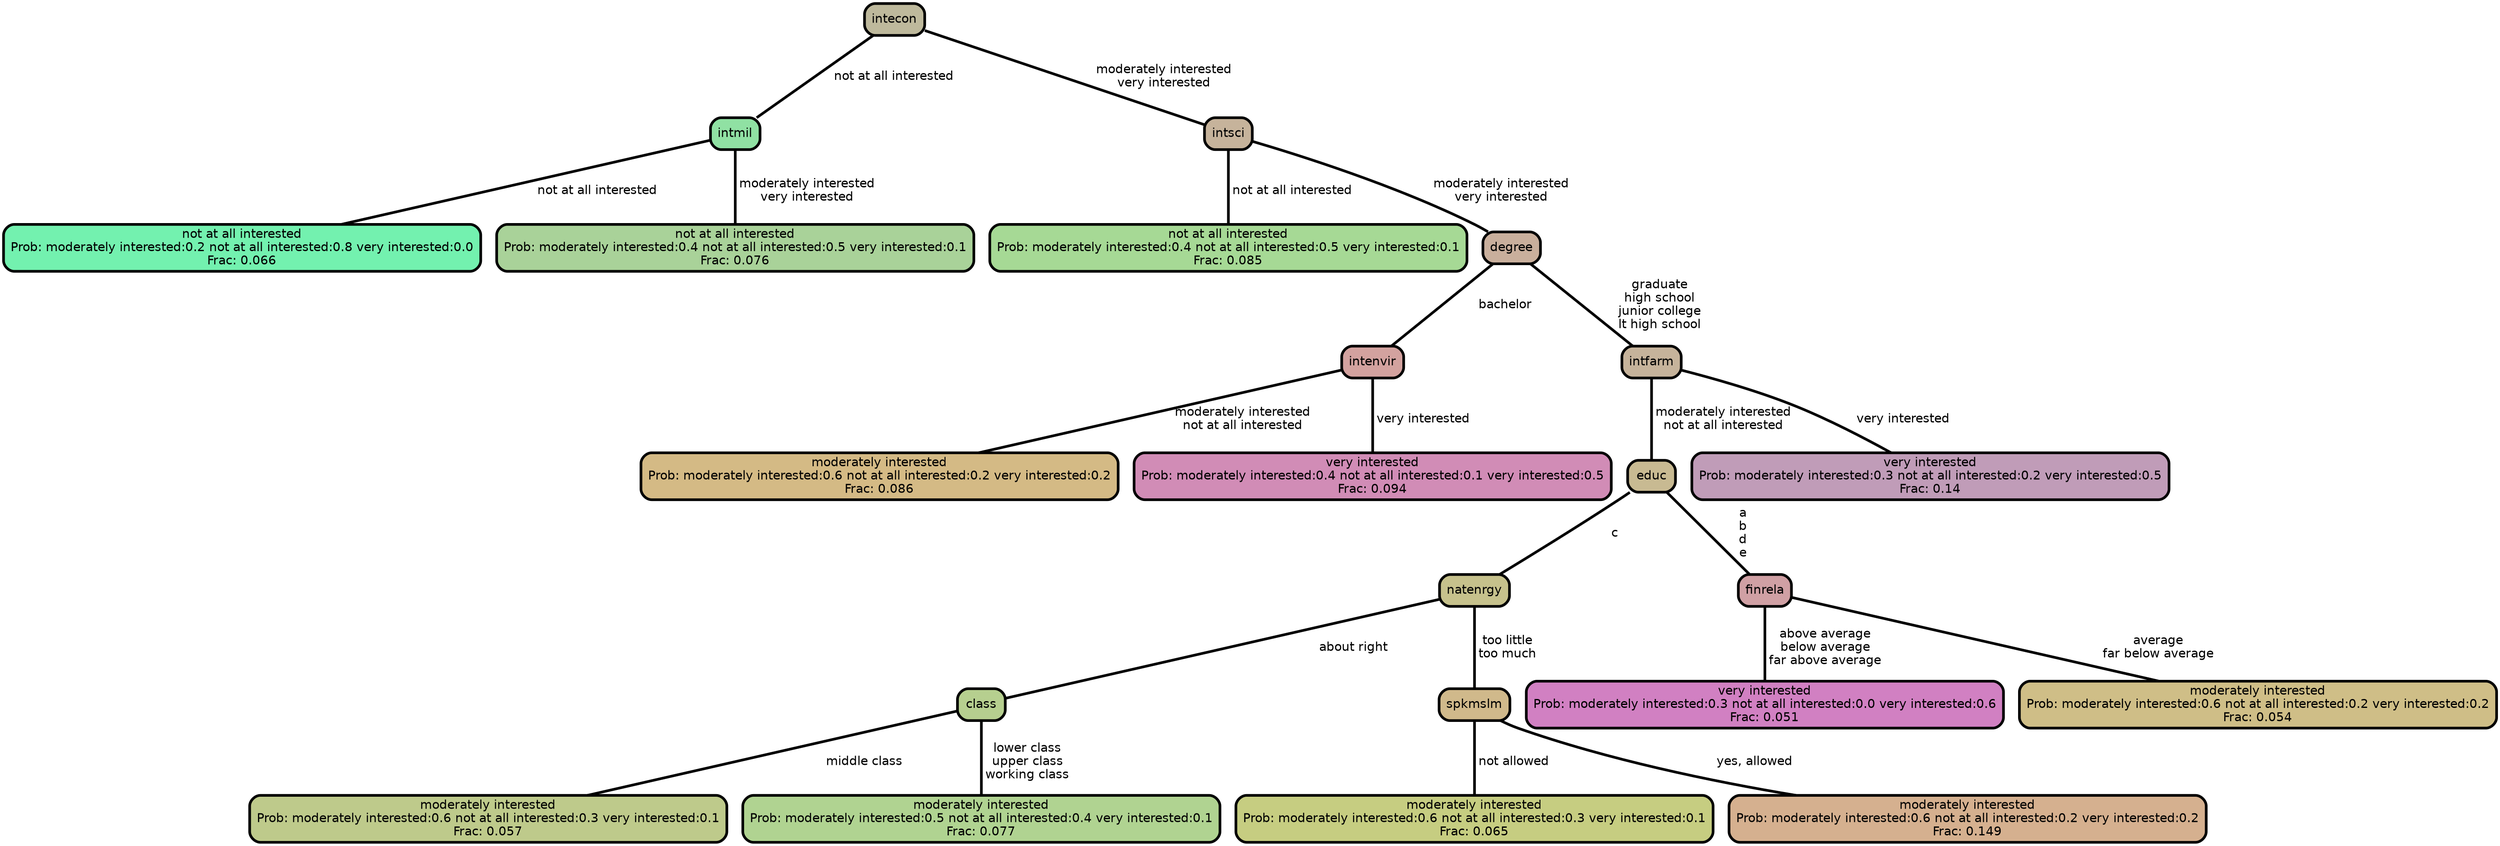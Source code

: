 graph Tree {
node [shape=box, style="filled, rounded",color="black",penwidth="3",fontcolor="black",                 fontname=helvetica] ;
graph [ranksep="0 equally", splines=straight,                 bgcolor=transparent, dpi=200] ;
edge [fontname=helvetica, color=black] ;
0 [label="not at all interested
Prob: moderately interested:0.2 not at all interested:0.8 very interested:0.0
Frac: 0.066", fillcolor="#73f1af"] ;
1 [label="intmil", fillcolor="#90e1a3"] ;
2 [label="not at all interested
Prob: moderately interested:0.4 not at all interested:0.5 very interested:0.1
Frac: 0.076", fillcolor="#a9d299"] ;
3 [label="intecon", fillcolor="#beb99c"] ;
4 [label="not at all interested
Prob: moderately interested:0.4 not at all interested:0.5 very interested:0.1
Frac: 0.085", fillcolor="#a6d995"] ;
5 [label="intsci", fillcolor="#c6b39b"] ;
6 [label="moderately interested
Prob: moderately interested:0.6 not at all interested:0.2 very interested:0.2
Frac: 0.086", fillcolor="#d4ba85"] ;
7 [label="intenvir", fillcolor="#d3a29f"] ;
8 [label="very interested
Prob: moderately interested:0.4 not at all interested:0.1 very interested:0.5
Frac: 0.094", fillcolor="#d18cb6"] ;
9 [label="degree", fillcolor="#c9af9c"] ;
10 [label="moderately interested
Prob: moderately interested:0.6 not at all interested:0.3 very interested:0.1
Frac: 0.057", fillcolor="#beca8b"] ;
11 [label="class", fillcolor="#b6cf8f"] ;
12 [label="moderately interested
Prob: moderately interested:0.5 not at all interested:0.4 very interested:0.1
Frac: 0.077", fillcolor="#b0d391"] ;
13 [label="natenrgy", fillcolor="#c6c18c"] ;
14 [label="moderately interested
Prob: moderately interested:0.6 not at all interested:0.3 very interested:0.1
Frac: 0.065", fillcolor="#c6cd81"] ;
15 [label="spkmslm", fillcolor="#d0b98b"] ;
16 [label="moderately interested
Prob: moderately interested:0.6 not at all interested:0.2 very interested:0.2
Frac: 0.149", fillcolor="#d5b08f"] ;
17 [label="educ", fillcolor="#c8ba92"] ;
18 [label="very interested
Prob: moderately interested:0.3 not at all interested:0.0 very interested:0.6
Frac: 0.051", fillcolor="#d180c2"] ;
19 [label="finrela", fillcolor="#d0a0a4"] ;
20 [label="moderately interested
Prob: moderately interested:0.6 not at all interested:0.2 very interested:0.2
Frac: 0.054", fillcolor="#cfbe87"] ;
21 [label="intfarm", fillcolor="#c6b39b"] ;
22 [label="very interested
Prob: moderately interested:0.3 not at all interested:0.2 very interested:0.5
Frac: 0.14", fillcolor="#c09cb8"] ;
1 -- 0 [label=" not at all interested",penwidth=3] ;
1 -- 2 [label=" moderately interested\n very interested",penwidth=3] ;
3 -- 1 [label=" not at all interested",penwidth=3] ;
3 -- 5 [label=" moderately interested\n very interested",penwidth=3] ;
5 -- 4 [label=" not at all interested",penwidth=3] ;
5 -- 9 [label=" moderately interested\n very interested",penwidth=3] ;
7 -- 6 [label=" moderately interested\n not at all interested",penwidth=3] ;
7 -- 8 [label=" very interested",penwidth=3] ;
9 -- 7 [label=" bachelor",penwidth=3] ;
9 -- 21 [label=" graduate\n high school\n junior college\n lt high school",penwidth=3] ;
11 -- 10 [label=" middle class",penwidth=3] ;
11 -- 12 [label=" lower class\n upper class\n working class",penwidth=3] ;
13 -- 11 [label=" about right",penwidth=3] ;
13 -- 15 [label=" too little\n too much",penwidth=3] ;
15 -- 14 [label=" not allowed",penwidth=3] ;
15 -- 16 [label=" yes, allowed",penwidth=3] ;
17 -- 13 [label=" c",penwidth=3] ;
17 -- 19 [label=" a\n b\n d\n e",penwidth=3] ;
19 -- 18 [label=" above average\n below average\n far above average",penwidth=3] ;
19 -- 20 [label=" average\n far below average",penwidth=3] ;
21 -- 17 [label=" moderately interested\n not at all interested",penwidth=3] ;
21 -- 22 [label=" very interested",penwidth=3] ;
{rank = same;}}